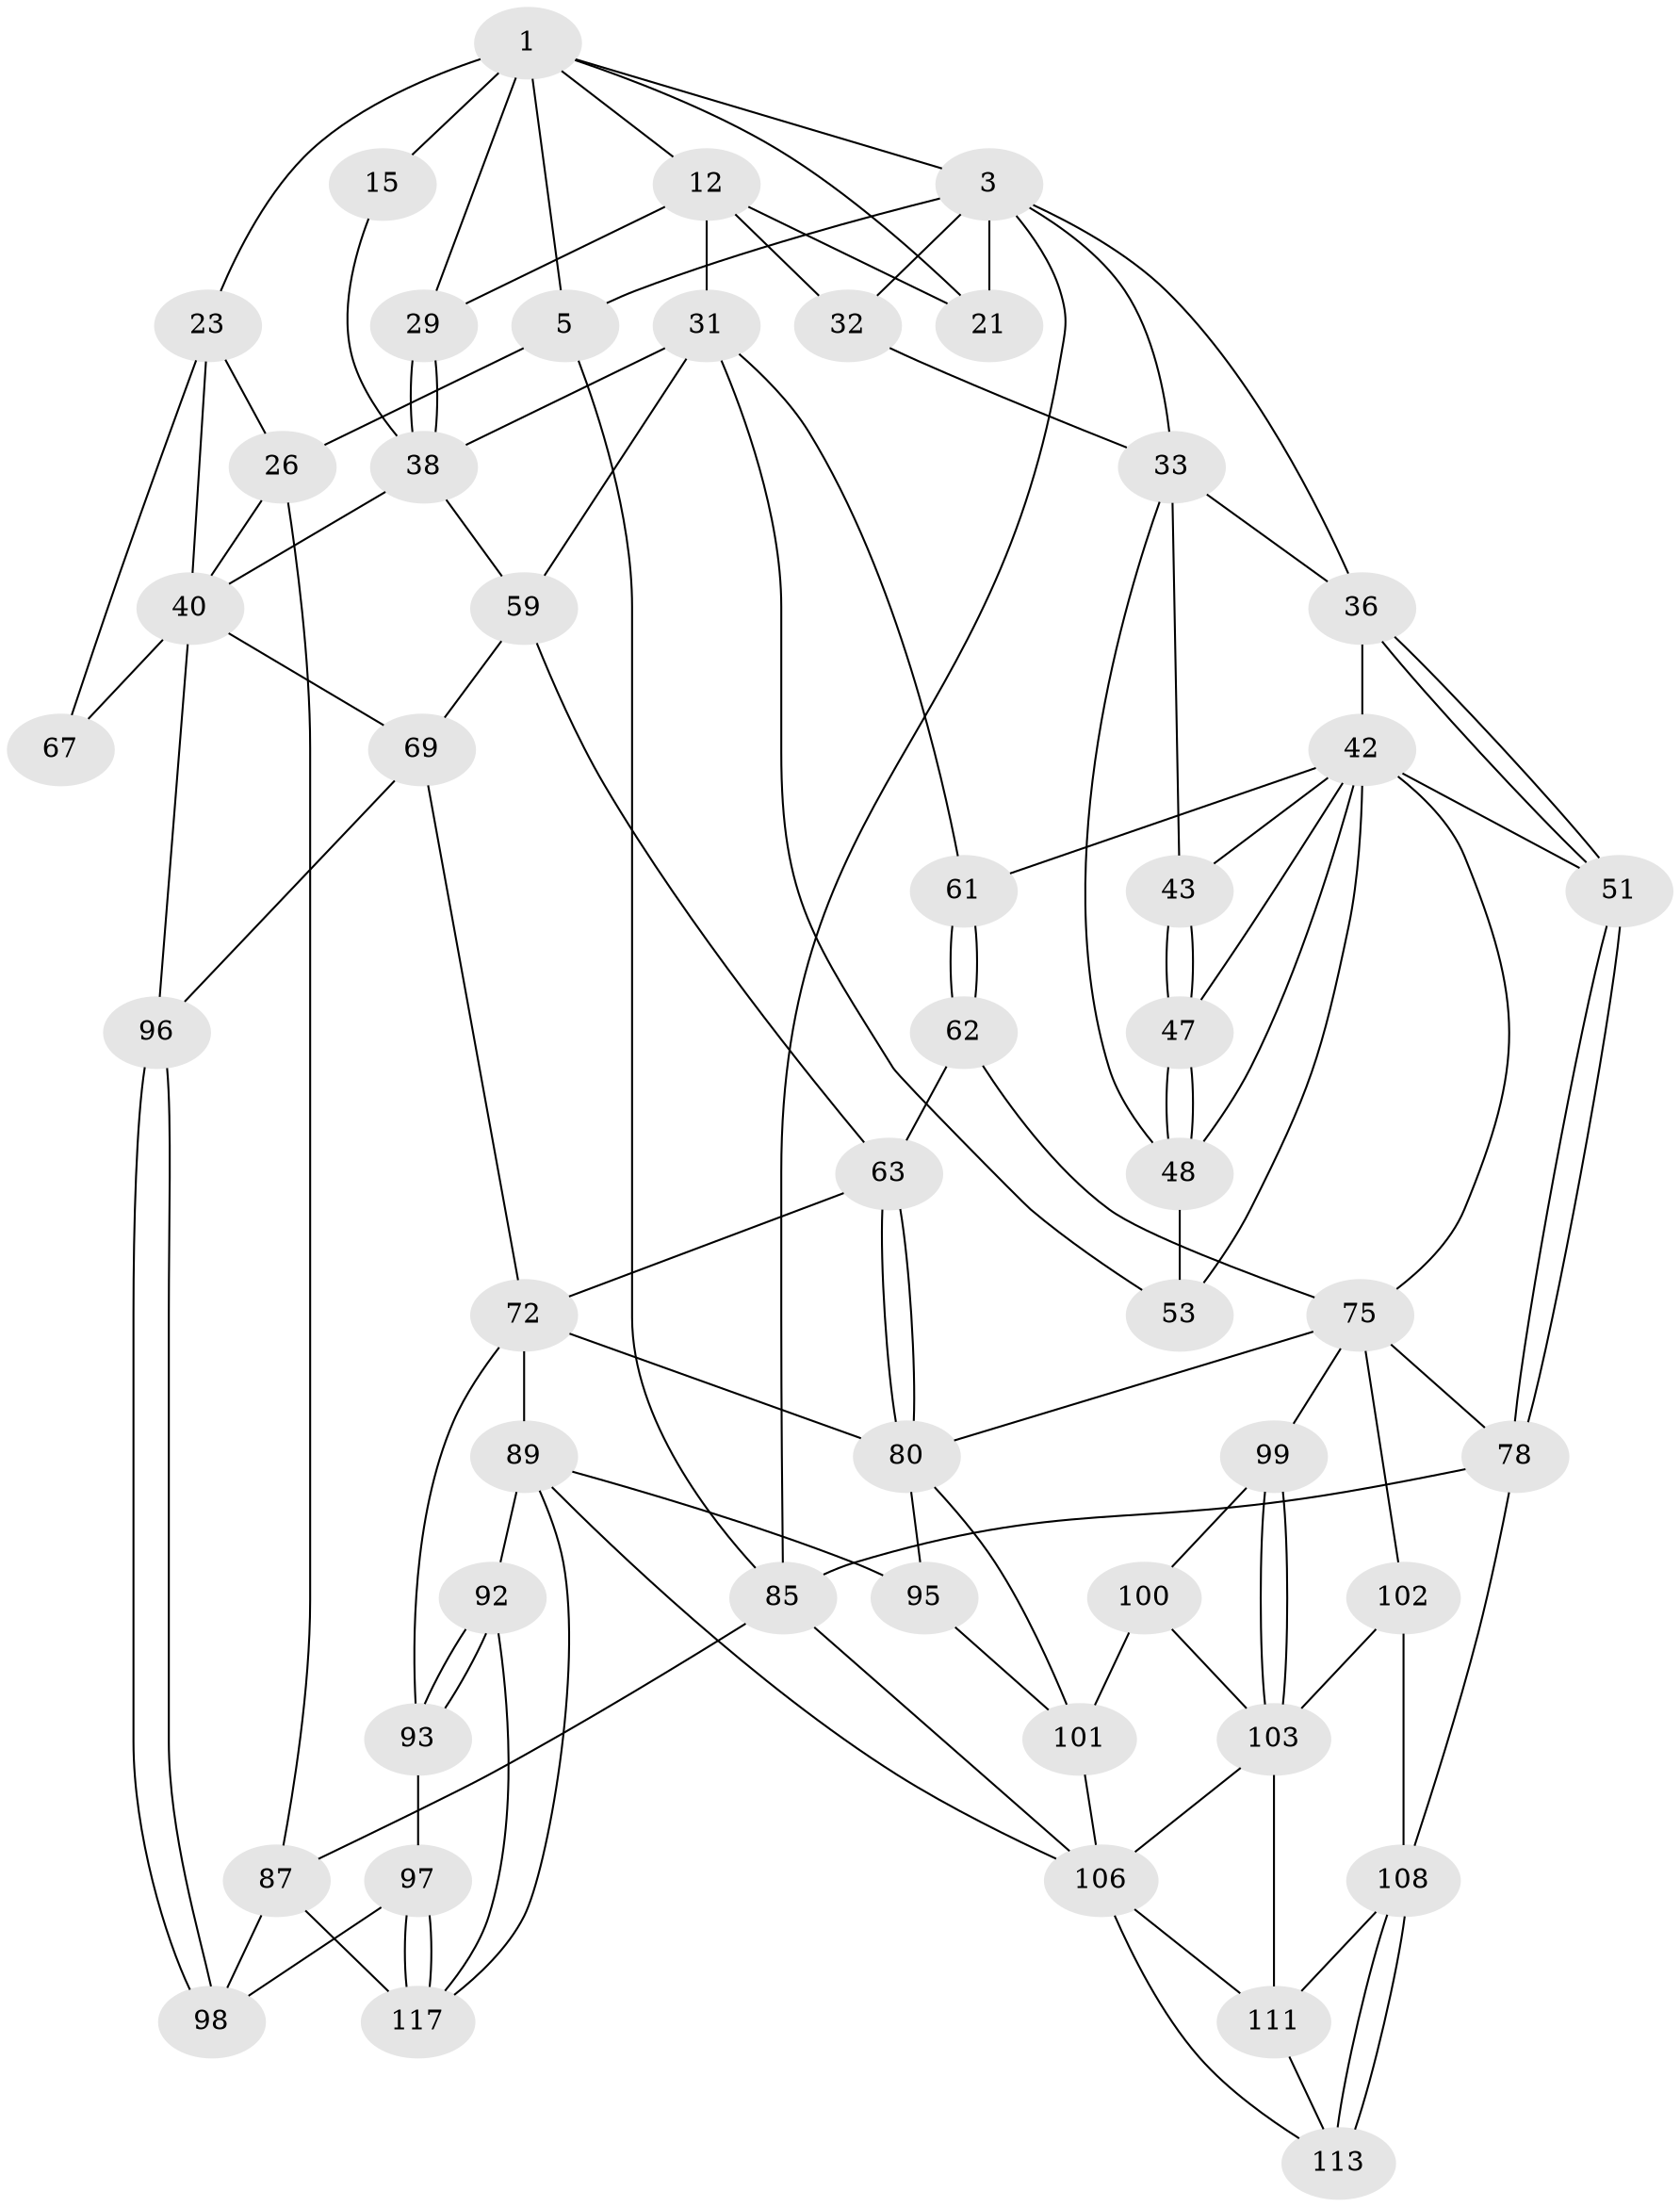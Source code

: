 // original degree distribution, {3: 0.016, 4: 0.232, 5: 0.544, 6: 0.208}
// Generated by graph-tools (version 1.1) at 2025/21/03/04/25 18:21:43]
// undirected, 50 vertices, 113 edges
graph export_dot {
graph [start="1"]
  node [color=gray90,style=filled];
  1 [pos="+0.4670041059764962+0",super="+2+6"];
  3 [pos="+1+0",super="+4+19"];
  5 [pos="+0.06559261129504118+0",super="+22"];
  12 [pos="+0.5175848802563451+0.1406418062362154",super="+13+27"];
  15 [pos="+0.36533491787059635+0.19497296457840366",super="+18"];
  21 [pos="+0.6207333456200786+0.15073098402049603"];
  23 [pos="+0.22566878857021438+0.19800307334686343",super="+24"];
  26 [pos="+0+0.31864129075759245",super="+83"];
  29 [pos="+0.4529937536626116+0.23070361613658652"];
  31 [pos="+0.6148652172250454+0.29202632508497134",super="+44"];
  32 [pos="+0.6726139323654006+0.26989567493821753"];
  33 [pos="+0.8193957165631753+0.17429471956726508",super="+34"];
  36 [pos="+1+0.311309279664062",super="+37"];
  38 [pos="+0.46569673246800014+0.326464431215305",super="+39+46"];
  40 [pos="+0.3198001404897628+0.36913011621270253",super="+41+56"];
  42 [pos="+0.8876990987362292+0.29470716954467646",super="+50"];
  43 [pos="+0.8410803380400717+0.2955183241199655"];
  47 [pos="+0.8148439454513938+0.3447876349205453"];
  48 [pos="+0.8071501349590874+0.35068069588599954",super="+49"];
  51 [pos="+1+0.45366688521760734"];
  53 [pos="+0.7230506304956863+0.3869519459519404"];
  59 [pos="+0.5269112270452226+0.4644604869798595",super="+60"];
  61 [pos="+0.6868752250197319+0.4698393594362806"];
  62 [pos="+0.6276254799484743+0.5193928234385868"];
  63 [pos="+0.6056179409380337+0.5106632237393919",super="+64"];
  67 [pos="+0.10046414295824906+0.4583200053745032"];
  69 [pos="+0.3392450297085243+0.5774529065326758",super="+70"];
  72 [pos="+0.442442002380765+0.5882678701505043",super="+81+73"];
  75 [pos="+0.8070142440029209+0.5964619236275989",super="+79+76"];
  78 [pos="+1+0.49328181955370565",super="+86"];
  80 [pos="+0.4850067379773501+0.6143345590442674",super="+84"];
  85 [pos="+1+1",super="+88"];
  87 [pos="+0+1",super="+110"];
  89 [pos="+0.48065090747607814+0.7986570374283591",super="+90"];
  92 [pos="+0.41025858704770884+0.8072825701569957"];
  93 [pos="+0.34513096605266014+0.6938921825579474"];
  95 [pos="+0.5499359634395671+0.791655604179733"];
  96 [pos="+0.1615285735137938+0.7073578746648235"];
  97 [pos="+0.1938158330948813+0.7835271980949464"];
  98 [pos="+0.1775161026245875+0.7754325892260924"];
  99 [pos="+0.7264370063405281+0.6865092570666146"];
  100 [pos="+0.7174528313079406+0.7076702191554916"];
  101 [pos="+0.6937830276033555+0.7275469169661478",super="+107"];
  102 [pos="+0.8791131744799947+0.7351472161619885"];
  103 [pos="+0.8155877316289307+0.7462111337348367",super="+104"];
  106 [pos="+0.6603177672214564+0.8826800357188028",super="+116"];
  108 [pos="+0.9172475435649662+0.7706764974384247",super="+109"];
  111 [pos="+0.8410045251890723+0.8285771495866304",super="+112+114"];
  113 [pos="+0.927518553996771+0.9775474503985275"];
  117 [pos="+0.22023398282897283+0.8108890610477574",super="+119"];
  1 -- 3;
  1 -- 12 [weight=2];
  1 -- 21;
  1 -- 5 [weight=2];
  1 -- 23 [weight=2];
  1 -- 29;
  1 -- 15 [weight=3];
  3 -- 5;
  3 -- 36;
  3 -- 85;
  3 -- 32;
  3 -- 33;
  3 -- 21;
  5 -- 26;
  5 -- 85;
  12 -- 29;
  12 -- 31 [weight=2];
  12 -- 32;
  12 -- 21;
  15 -- 38;
  23 -- 40;
  23 -- 26;
  23 -- 67;
  26 -- 87;
  26 -- 40;
  29 -- 38;
  29 -- 38;
  31 -- 53;
  31 -- 59;
  31 -- 61;
  31 -- 38;
  32 -- 33;
  33 -- 36;
  33 -- 48;
  33 -- 43;
  36 -- 51;
  36 -- 51;
  36 -- 42;
  38 -- 40 [weight=2];
  38 -- 59;
  40 -- 67 [weight=2];
  40 -- 96;
  40 -- 69;
  42 -- 43;
  42 -- 48;
  42 -- 51;
  42 -- 53;
  42 -- 75;
  42 -- 61;
  42 -- 47;
  43 -- 47;
  43 -- 47;
  47 -- 48;
  47 -- 48;
  48 -- 53;
  51 -- 78;
  51 -- 78;
  59 -- 63;
  59 -- 69;
  61 -- 62;
  61 -- 62;
  62 -- 63;
  62 -- 75;
  63 -- 80;
  63 -- 80;
  63 -- 72;
  69 -- 72;
  69 -- 96;
  72 -- 89;
  72 -- 80;
  72 -- 93;
  75 -- 102;
  75 -- 78;
  75 -- 99;
  75 -- 80;
  78 -- 108;
  78 -- 85;
  80 -- 101;
  80 -- 95;
  85 -- 87 [weight=2];
  85 -- 106;
  87 -- 98;
  87 -- 117 [weight=2];
  89 -- 95;
  89 -- 92;
  89 -- 106;
  89 -- 117;
  92 -- 93;
  92 -- 93;
  92 -- 117;
  93 -- 97;
  95 -- 101;
  96 -- 98;
  96 -- 98;
  97 -- 98;
  97 -- 117;
  97 -- 117;
  99 -- 100;
  99 -- 103;
  99 -- 103;
  100 -- 101;
  100 -- 103;
  101 -- 106;
  102 -- 103;
  102 -- 108;
  103 -- 106;
  103 -- 111;
  106 -- 113;
  106 -- 111;
  108 -- 113;
  108 -- 113;
  108 -- 111;
  111 -- 113;
}
